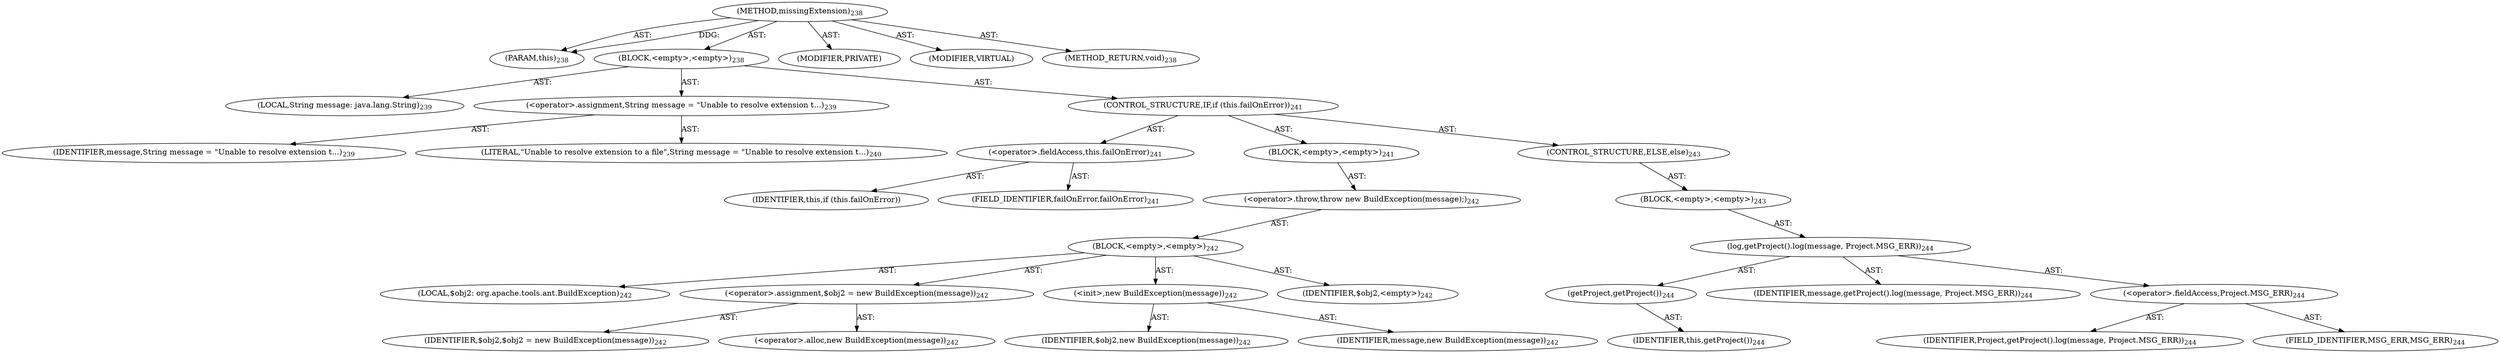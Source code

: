 digraph "missingExtension" {  
"111669149704" [label = <(METHOD,missingExtension)<SUB>238</SUB>> ]
"115964116996" [label = <(PARAM,this)<SUB>238</SUB>> ]
"25769803795" [label = <(BLOCK,&lt;empty&gt;,&lt;empty&gt;)<SUB>238</SUB>> ]
"94489280523" [label = <(LOCAL,String message: java.lang.String)<SUB>239</SUB>> ]
"30064771153" [label = <(&lt;operator&gt;.assignment,String message = &quot;Unable to resolve extension t...)<SUB>239</SUB>> ]
"68719476812" [label = <(IDENTIFIER,message,String message = &quot;Unable to resolve extension t...)<SUB>239</SUB>> ]
"90194313230" [label = <(LITERAL,&quot;Unable to resolve extension to a file&quot;,String message = &quot;Unable to resolve extension t...)<SUB>240</SUB>> ]
"47244640265" [label = <(CONTROL_STRUCTURE,IF,if (this.failOnError))<SUB>241</SUB>> ]
"30064771154" [label = <(&lt;operator&gt;.fieldAccess,this.failOnError)<SUB>241</SUB>> ]
"68719476813" [label = <(IDENTIFIER,this,if (this.failOnError))> ]
"55834574867" [label = <(FIELD_IDENTIFIER,failOnError,failOnError)<SUB>241</SUB>> ]
"25769803796" [label = <(BLOCK,&lt;empty&gt;,&lt;empty&gt;)<SUB>241</SUB>> ]
"30064771155" [label = <(&lt;operator&gt;.throw,throw new BuildException(message);)<SUB>242</SUB>> ]
"25769803797" [label = <(BLOCK,&lt;empty&gt;,&lt;empty&gt;)<SUB>242</SUB>> ]
"94489280524" [label = <(LOCAL,$obj2: org.apache.tools.ant.BuildException)<SUB>242</SUB>> ]
"30064771156" [label = <(&lt;operator&gt;.assignment,$obj2 = new BuildException(message))<SUB>242</SUB>> ]
"68719476814" [label = <(IDENTIFIER,$obj2,$obj2 = new BuildException(message))<SUB>242</SUB>> ]
"30064771157" [label = <(&lt;operator&gt;.alloc,new BuildException(message))<SUB>242</SUB>> ]
"30064771158" [label = <(&lt;init&gt;,new BuildException(message))<SUB>242</SUB>> ]
"68719476815" [label = <(IDENTIFIER,$obj2,new BuildException(message))<SUB>242</SUB>> ]
"68719476816" [label = <(IDENTIFIER,message,new BuildException(message))<SUB>242</SUB>> ]
"68719476817" [label = <(IDENTIFIER,$obj2,&lt;empty&gt;)<SUB>242</SUB>> ]
"47244640266" [label = <(CONTROL_STRUCTURE,ELSE,else)<SUB>243</SUB>> ]
"25769803798" [label = <(BLOCK,&lt;empty&gt;,&lt;empty&gt;)<SUB>243</SUB>> ]
"30064771159" [label = <(log,getProject().log(message, Project.MSG_ERR))<SUB>244</SUB>> ]
"30064771160" [label = <(getProject,getProject())<SUB>244</SUB>> ]
"68719476749" [label = <(IDENTIFIER,this,getProject())<SUB>244</SUB>> ]
"68719476818" [label = <(IDENTIFIER,message,getProject().log(message, Project.MSG_ERR))<SUB>244</SUB>> ]
"30064771161" [label = <(&lt;operator&gt;.fieldAccess,Project.MSG_ERR)<SUB>244</SUB>> ]
"68719476819" [label = <(IDENTIFIER,Project,getProject().log(message, Project.MSG_ERR))<SUB>244</SUB>> ]
"55834574868" [label = <(FIELD_IDENTIFIER,MSG_ERR,MSG_ERR)<SUB>244</SUB>> ]
"133143986197" [label = <(MODIFIER,PRIVATE)> ]
"133143986198" [label = <(MODIFIER,VIRTUAL)> ]
"128849018888" [label = <(METHOD_RETURN,void)<SUB>238</SUB>> ]
  "111669149704" -> "115964116996"  [ label = "AST: "] 
  "111669149704" -> "25769803795"  [ label = "AST: "] 
  "111669149704" -> "133143986197"  [ label = "AST: "] 
  "111669149704" -> "133143986198"  [ label = "AST: "] 
  "111669149704" -> "128849018888"  [ label = "AST: "] 
  "25769803795" -> "94489280523"  [ label = "AST: "] 
  "25769803795" -> "30064771153"  [ label = "AST: "] 
  "25769803795" -> "47244640265"  [ label = "AST: "] 
  "30064771153" -> "68719476812"  [ label = "AST: "] 
  "30064771153" -> "90194313230"  [ label = "AST: "] 
  "47244640265" -> "30064771154"  [ label = "AST: "] 
  "47244640265" -> "25769803796"  [ label = "AST: "] 
  "47244640265" -> "47244640266"  [ label = "AST: "] 
  "30064771154" -> "68719476813"  [ label = "AST: "] 
  "30064771154" -> "55834574867"  [ label = "AST: "] 
  "25769803796" -> "30064771155"  [ label = "AST: "] 
  "30064771155" -> "25769803797"  [ label = "AST: "] 
  "25769803797" -> "94489280524"  [ label = "AST: "] 
  "25769803797" -> "30064771156"  [ label = "AST: "] 
  "25769803797" -> "30064771158"  [ label = "AST: "] 
  "25769803797" -> "68719476817"  [ label = "AST: "] 
  "30064771156" -> "68719476814"  [ label = "AST: "] 
  "30064771156" -> "30064771157"  [ label = "AST: "] 
  "30064771158" -> "68719476815"  [ label = "AST: "] 
  "30064771158" -> "68719476816"  [ label = "AST: "] 
  "47244640266" -> "25769803798"  [ label = "AST: "] 
  "25769803798" -> "30064771159"  [ label = "AST: "] 
  "30064771159" -> "30064771160"  [ label = "AST: "] 
  "30064771159" -> "68719476818"  [ label = "AST: "] 
  "30064771159" -> "30064771161"  [ label = "AST: "] 
  "30064771160" -> "68719476749"  [ label = "AST: "] 
  "30064771161" -> "68719476819"  [ label = "AST: "] 
  "30064771161" -> "55834574868"  [ label = "AST: "] 
  "111669149704" -> "115964116996"  [ label = "DDG: "] 
}
